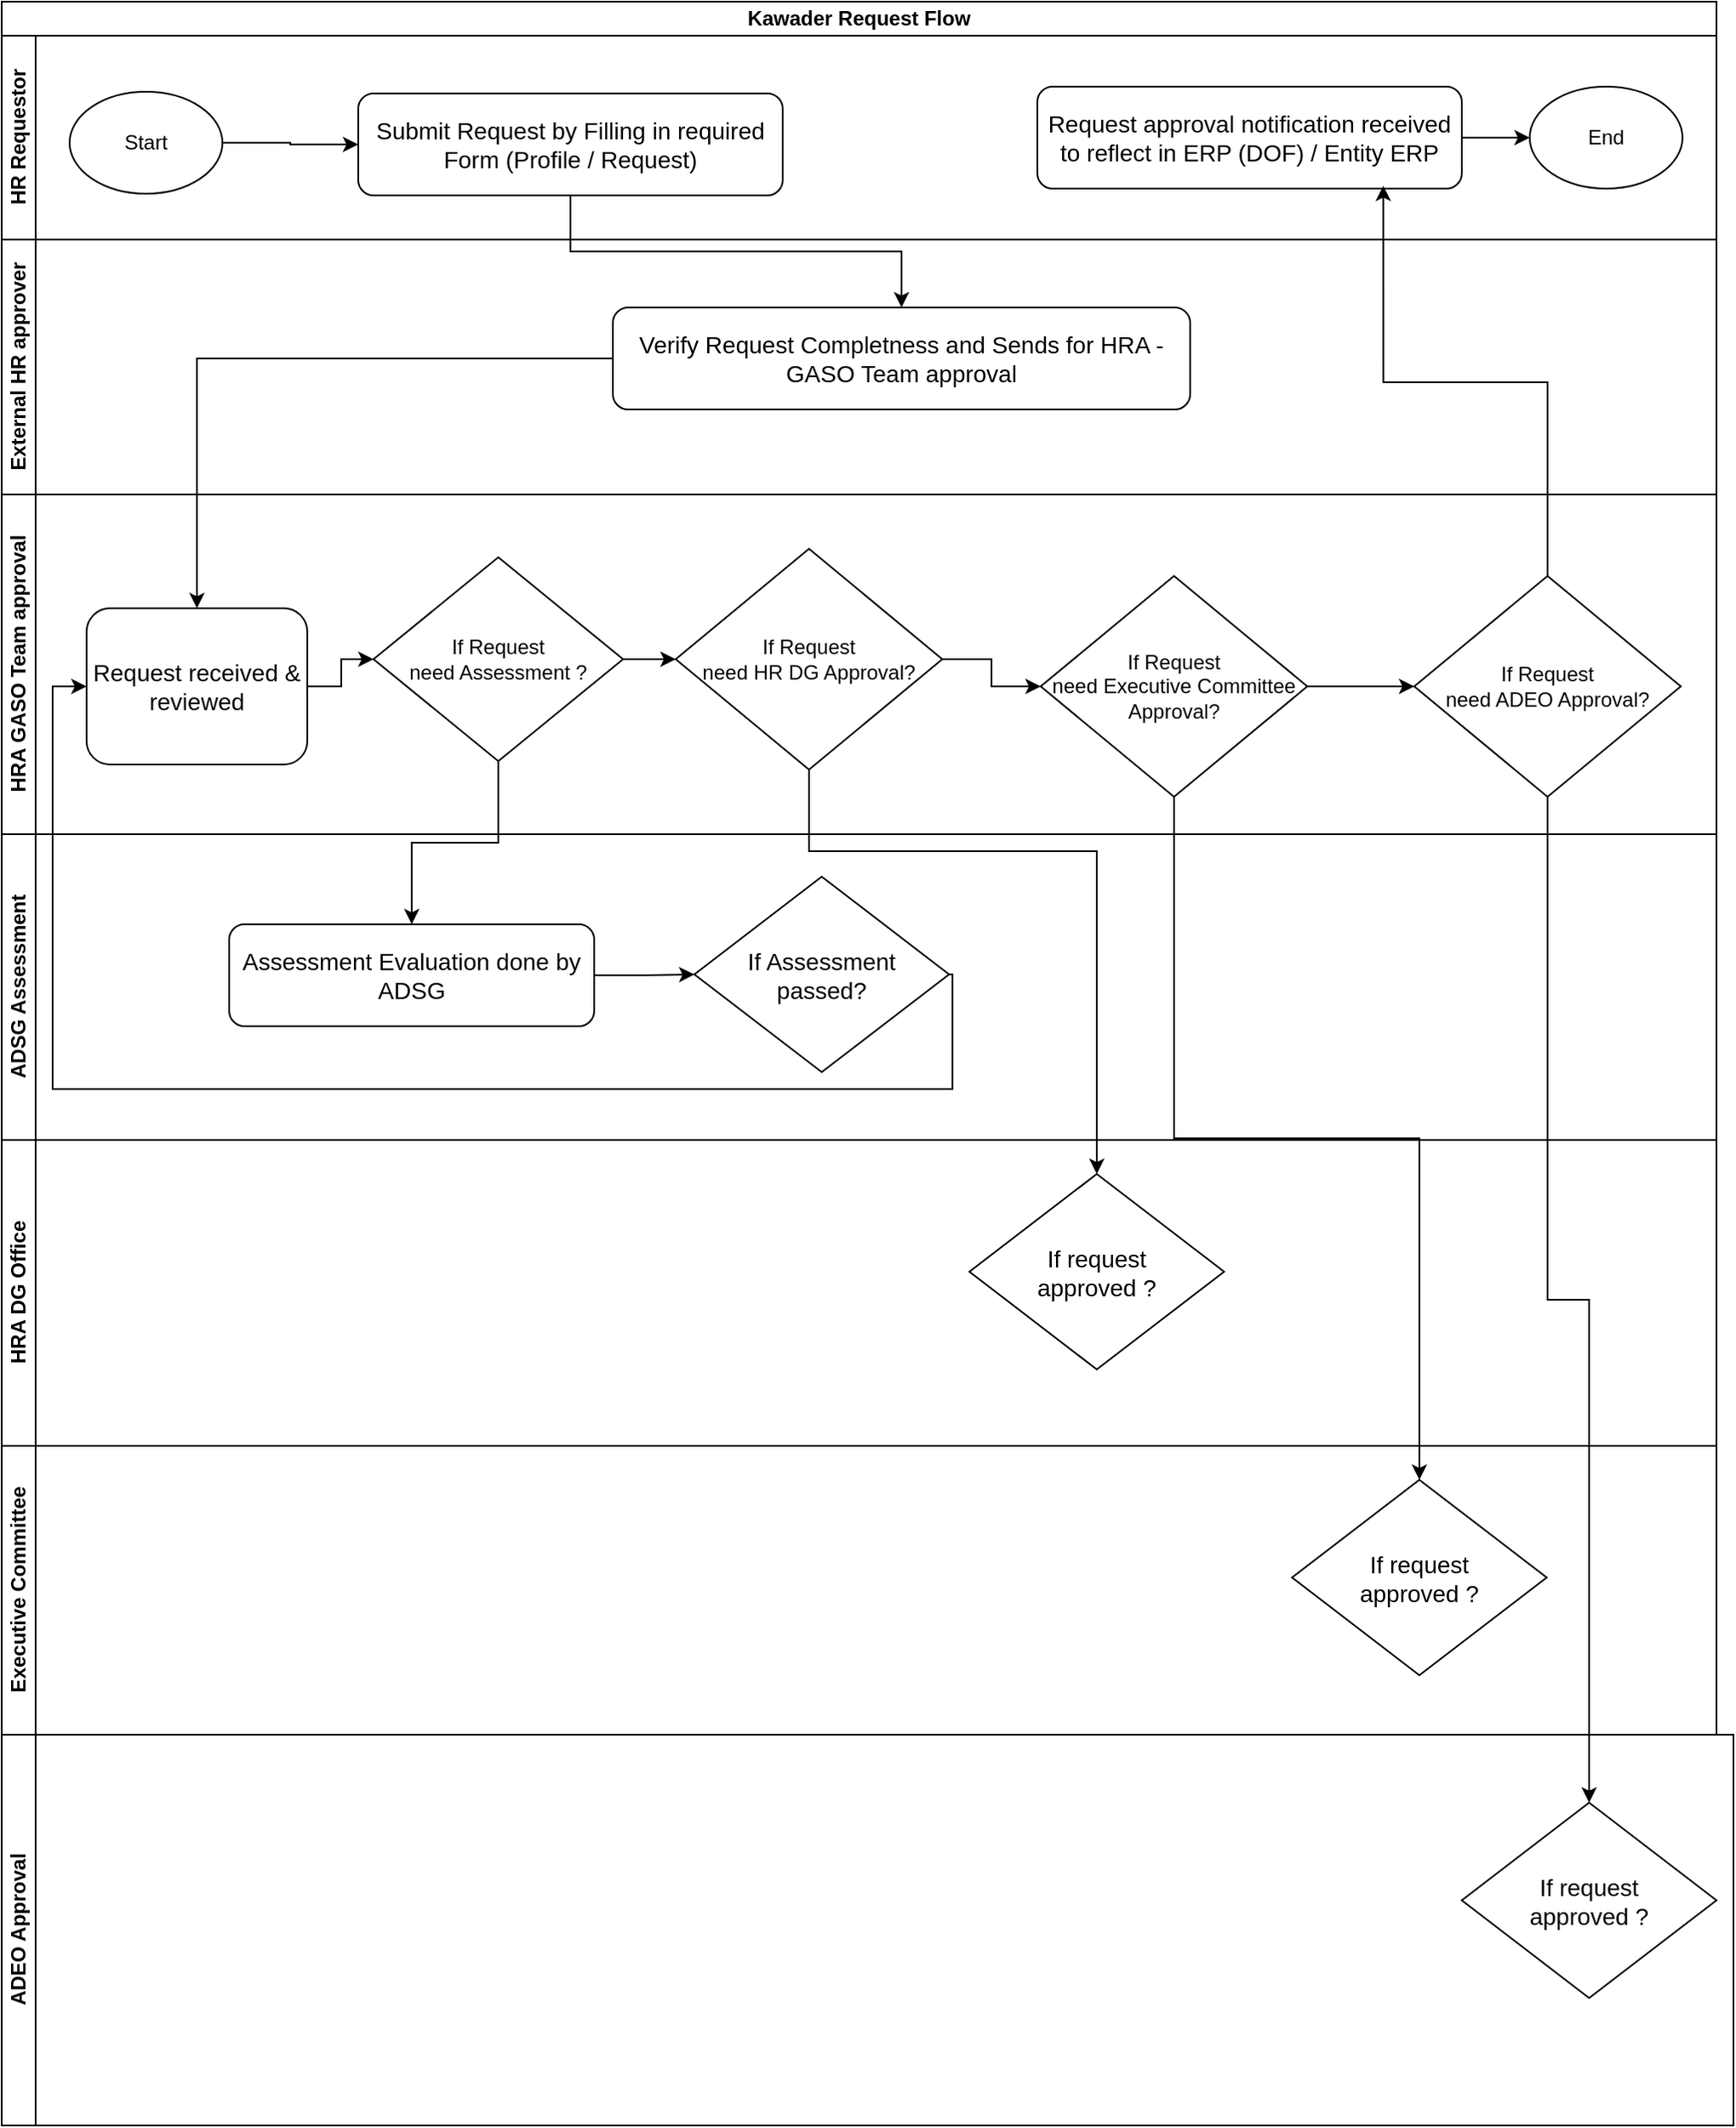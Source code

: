<mxfile version="21.6.6" type="github">
  <diagram name="Page-1" id="R57Mb9-A6zRh2QvA6tmR">
    <mxGraphModel dx="1292" dy="609" grid="1" gridSize="10" guides="1" tooltips="1" connect="1" arrows="1" fold="1" page="1" pageScale="1" pageWidth="850" pageHeight="1100" math="0" shadow="0">
      <root>
        <mxCell id="0" />
        <mxCell id="1" parent="0" />
        <mxCell id="n-1c5CnPWfBLFlBKGgeY-1" value="Kawader Request Flow" style="swimlane;html=1;childLayout=stackLayout;resizeParent=1;resizeParentMax=0;horizontal=1;startSize=20;horizontalStack=0;whiteSpace=wrap;" vertex="1" parent="1">
          <mxGeometry x="60" y="190" width="1010" height="490" as="geometry" />
        </mxCell>
        <mxCell id="n-1c5CnPWfBLFlBKGgeY-2" value="HR Requestor" style="swimlane;html=1;startSize=20;horizontal=0;" vertex="1" parent="n-1c5CnPWfBLFlBKGgeY-1">
          <mxGeometry y="20" width="1010" height="120" as="geometry" />
        </mxCell>
        <mxCell id="n-1c5CnPWfBLFlBKGgeY-22" value="&lt;font style=&quot;font-size: 14px;&quot;&gt;Submit Request by Filling in required Form (Profile / Request)&lt;/font&gt;" style="rounded=1;whiteSpace=wrap;html=1;" vertex="1" parent="n-1c5CnPWfBLFlBKGgeY-2">
          <mxGeometry x="210" y="34" width="250" height="60" as="geometry" />
        </mxCell>
        <mxCell id="n-1c5CnPWfBLFlBKGgeY-35" value="" style="edgeStyle=orthogonalEdgeStyle;rounded=0;orthogonalLoop=1;jettySize=auto;html=1;" edge="1" parent="n-1c5CnPWfBLFlBKGgeY-2" source="n-1c5CnPWfBLFlBKGgeY-31" target="n-1c5CnPWfBLFlBKGgeY-32">
          <mxGeometry relative="1" as="geometry" />
        </mxCell>
        <mxCell id="n-1c5CnPWfBLFlBKGgeY-31" value="&lt;font style=&quot;font-size: 14px;&quot;&gt;Request approval notification received to reflect in ERP (DOF) / Entity ERP&lt;/font&gt;" style="rounded=1;whiteSpace=wrap;html=1;" vertex="1" parent="n-1c5CnPWfBLFlBKGgeY-2">
          <mxGeometry x="610" y="30" width="250" height="60" as="geometry" />
        </mxCell>
        <mxCell id="n-1c5CnPWfBLFlBKGgeY-32" value="End" style="ellipse;whiteSpace=wrap;html=1;" vertex="1" parent="n-1c5CnPWfBLFlBKGgeY-2">
          <mxGeometry x="900" y="30" width="90" height="60" as="geometry" />
        </mxCell>
        <mxCell id="n-1c5CnPWfBLFlBKGgeY-34" value="" style="edgeStyle=orthogonalEdgeStyle;rounded=0;orthogonalLoop=1;jettySize=auto;html=1;" edge="1" parent="n-1c5CnPWfBLFlBKGgeY-2" source="n-1c5CnPWfBLFlBKGgeY-33" target="n-1c5CnPWfBLFlBKGgeY-22">
          <mxGeometry relative="1" as="geometry" />
        </mxCell>
        <mxCell id="n-1c5CnPWfBLFlBKGgeY-33" value="Start" style="ellipse;whiteSpace=wrap;html=1;" vertex="1" parent="n-1c5CnPWfBLFlBKGgeY-2">
          <mxGeometry x="40" y="33" width="90" height="60" as="geometry" />
        </mxCell>
        <mxCell id="n-1c5CnPWfBLFlBKGgeY-3" value="External HR approver" style="swimlane;html=1;startSize=20;horizontal=0;" vertex="1" parent="n-1c5CnPWfBLFlBKGgeY-1">
          <mxGeometry y="140" width="1010" height="150" as="geometry" />
        </mxCell>
        <mxCell id="n-1c5CnPWfBLFlBKGgeY-23" value="&lt;font style=&quot;font-size: 14px;&quot;&gt;Verify Request Completness and Sends for HRA - GASO Team approval&lt;/font&gt;" style="rounded=1;whiteSpace=wrap;html=1;" vertex="1" parent="n-1c5CnPWfBLFlBKGgeY-3">
          <mxGeometry x="360" y="40" width="340" height="60" as="geometry" />
        </mxCell>
        <mxCell id="n-1c5CnPWfBLFlBKGgeY-4" value="HRA GASO Team approval" style="swimlane;html=1;startSize=20;horizontal=0;align=center;" vertex="1" parent="n-1c5CnPWfBLFlBKGgeY-1">
          <mxGeometry y="290" width="1010" height="200" as="geometry" />
        </mxCell>
        <mxCell id="n-1c5CnPWfBLFlBKGgeY-42" style="edgeStyle=orthogonalEdgeStyle;rounded=0;orthogonalLoop=1;jettySize=auto;html=1;entryX=0;entryY=0.5;entryDx=0;entryDy=0;" edge="1" parent="n-1c5CnPWfBLFlBKGgeY-4" source="n-1c5CnPWfBLFlBKGgeY-10" target="n-1c5CnPWfBLFlBKGgeY-19">
          <mxGeometry relative="1" as="geometry" />
        </mxCell>
        <mxCell id="n-1c5CnPWfBLFlBKGgeY-10" value="If Request &lt;br&gt;need Assessment ?" style="rhombus;whiteSpace=wrap;html=1;" vertex="1" parent="n-1c5CnPWfBLFlBKGgeY-4">
          <mxGeometry x="219" y="37" width="147" height="120" as="geometry" />
        </mxCell>
        <mxCell id="n-1c5CnPWfBLFlBKGgeY-43" style="edgeStyle=orthogonalEdgeStyle;rounded=0;orthogonalLoop=1;jettySize=auto;html=1;entryX=0;entryY=0.5;entryDx=0;entryDy=0;" edge="1" parent="n-1c5CnPWfBLFlBKGgeY-4" source="n-1c5CnPWfBLFlBKGgeY-19" target="n-1c5CnPWfBLFlBKGgeY-20">
          <mxGeometry relative="1" as="geometry" />
        </mxCell>
        <mxCell id="n-1c5CnPWfBLFlBKGgeY-19" value="If Request &lt;br&gt;need HR DG Approval?" style="rhombus;whiteSpace=wrap;html=1;" vertex="1" parent="n-1c5CnPWfBLFlBKGgeY-4">
          <mxGeometry x="397" y="32" width="157" height="130" as="geometry" />
        </mxCell>
        <mxCell id="n-1c5CnPWfBLFlBKGgeY-44" value="" style="edgeStyle=orthogonalEdgeStyle;rounded=0;orthogonalLoop=1;jettySize=auto;html=1;" edge="1" parent="n-1c5CnPWfBLFlBKGgeY-4" source="n-1c5CnPWfBLFlBKGgeY-20" target="n-1c5CnPWfBLFlBKGgeY-21">
          <mxGeometry relative="1" as="geometry" />
        </mxCell>
        <mxCell id="n-1c5CnPWfBLFlBKGgeY-20" value="If Request &lt;br&gt;need Executive Committee Approval?" style="rhombus;whiteSpace=wrap;html=1;" vertex="1" parent="n-1c5CnPWfBLFlBKGgeY-4">
          <mxGeometry x="612" y="48" width="157" height="130" as="geometry" />
        </mxCell>
        <mxCell id="n-1c5CnPWfBLFlBKGgeY-21" value="If Request &lt;br&gt;need ADEO Approval?" style="rhombus;whiteSpace=wrap;html=1;" vertex="1" parent="n-1c5CnPWfBLFlBKGgeY-4">
          <mxGeometry x="832" y="48" width="157" height="130" as="geometry" />
        </mxCell>
        <mxCell id="n-1c5CnPWfBLFlBKGgeY-40" style="edgeStyle=orthogonalEdgeStyle;rounded=0;orthogonalLoop=1;jettySize=auto;html=1;entryX=0;entryY=0.5;entryDx=0;entryDy=0;" edge="1" parent="n-1c5CnPWfBLFlBKGgeY-4" source="n-1c5CnPWfBLFlBKGgeY-38" target="n-1c5CnPWfBLFlBKGgeY-10">
          <mxGeometry relative="1" as="geometry" />
        </mxCell>
        <mxCell id="n-1c5CnPWfBLFlBKGgeY-38" value="&lt;font style=&quot;font-size: 14px;&quot;&gt;Request received &amp;amp; reviewed&lt;/font&gt;" style="rounded=1;whiteSpace=wrap;html=1;" vertex="1" parent="n-1c5CnPWfBLFlBKGgeY-4">
          <mxGeometry x="50" y="67" width="130" height="92" as="geometry" />
        </mxCell>
        <mxCell id="n-1c5CnPWfBLFlBKGgeY-25" style="edgeStyle=orthogonalEdgeStyle;rounded=0;orthogonalLoop=1;jettySize=auto;html=1;entryX=0.5;entryY=0;entryDx=0;entryDy=0;" edge="1" parent="n-1c5CnPWfBLFlBKGgeY-1" source="n-1c5CnPWfBLFlBKGgeY-22" target="n-1c5CnPWfBLFlBKGgeY-23">
          <mxGeometry relative="1" as="geometry" />
        </mxCell>
        <mxCell id="n-1c5CnPWfBLFlBKGgeY-26" style="edgeStyle=orthogonalEdgeStyle;rounded=0;orthogonalLoop=1;jettySize=auto;html=1;entryX=0.5;entryY=0;entryDx=0;entryDy=0;" edge="1" parent="n-1c5CnPWfBLFlBKGgeY-1" source="n-1c5CnPWfBLFlBKGgeY-23" target="n-1c5CnPWfBLFlBKGgeY-38">
          <mxGeometry relative="1" as="geometry" />
        </mxCell>
        <mxCell id="n-1c5CnPWfBLFlBKGgeY-45" style="edgeStyle=orthogonalEdgeStyle;rounded=0;orthogonalLoop=1;jettySize=auto;html=1;entryX=0.815;entryY=0.972;entryDx=0;entryDy=0;entryPerimeter=0;" edge="1" parent="n-1c5CnPWfBLFlBKGgeY-1" source="n-1c5CnPWfBLFlBKGgeY-21" target="n-1c5CnPWfBLFlBKGgeY-31">
          <mxGeometry relative="1" as="geometry" />
        </mxCell>
        <mxCell id="n-1c5CnPWfBLFlBKGgeY-9" value="HRA DG Office" style="swimlane;html=1;startSize=20;horizontal=0;" vertex="1" parent="1">
          <mxGeometry x="60" y="860" width="1010" height="180" as="geometry" />
        </mxCell>
        <mxCell id="n-1c5CnPWfBLFlBKGgeY-28" value="&lt;font style=&quot;font-size: 14px;&quot;&gt;If request &lt;br&gt;approved ?&lt;/font&gt;" style="rhombus;whiteSpace=wrap;html=1;" vertex="1" parent="n-1c5CnPWfBLFlBKGgeY-9">
          <mxGeometry x="570" y="20" width="150" height="115" as="geometry" />
        </mxCell>
        <mxCell id="n-1c5CnPWfBLFlBKGgeY-16" value="ADEO Approval" style="swimlane;html=1;startSize=20;horizontal=0;" vertex="1" parent="1">
          <mxGeometry x="60" y="1210" width="1020" height="230" as="geometry" />
        </mxCell>
        <mxCell id="n-1c5CnPWfBLFlBKGgeY-30" value="&lt;font style=&quot;font-size: 14px;&quot;&gt;If request &lt;br&gt;approved ?&lt;/font&gt;" style="rhombus;whiteSpace=wrap;html=1;" vertex="1" parent="n-1c5CnPWfBLFlBKGgeY-16">
          <mxGeometry x="860" y="40" width="150" height="115" as="geometry" />
        </mxCell>
        <mxCell id="n-1c5CnPWfBLFlBKGgeY-12" value="ADSG Assessment" style="swimlane;html=1;startSize=20;horizontal=0;" vertex="1" parent="1">
          <mxGeometry x="60" y="680" width="1010" height="180" as="geometry" />
        </mxCell>
        <mxCell id="n-1c5CnPWfBLFlBKGgeY-15" value="&lt;font style=&quot;font-size: 14px;&quot;&gt;If Assessment &lt;br&gt;passed?&lt;/font&gt;" style="rhombus;whiteSpace=wrap;html=1;" vertex="1" parent="n-1c5CnPWfBLFlBKGgeY-12">
          <mxGeometry x="408" y="25" width="150" height="115" as="geometry" />
        </mxCell>
        <mxCell id="n-1c5CnPWfBLFlBKGgeY-36" value="" style="edgeStyle=orthogonalEdgeStyle;rounded=0;orthogonalLoop=1;jettySize=auto;html=1;" edge="1" parent="n-1c5CnPWfBLFlBKGgeY-12" source="n-1c5CnPWfBLFlBKGgeY-24" target="n-1c5CnPWfBLFlBKGgeY-15">
          <mxGeometry relative="1" as="geometry" />
        </mxCell>
        <mxCell id="n-1c5CnPWfBLFlBKGgeY-24" value="&lt;font style=&quot;font-size: 14px;&quot;&gt;Assessment Evaluation done by ADSG&lt;/font&gt;" style="rounded=1;whiteSpace=wrap;html=1;" vertex="1" parent="n-1c5CnPWfBLFlBKGgeY-12">
          <mxGeometry x="134" y="53" width="215" height="60" as="geometry" />
        </mxCell>
        <mxCell id="n-1c5CnPWfBLFlBKGgeY-27" style="edgeStyle=orthogonalEdgeStyle;rounded=0;orthogonalLoop=1;jettySize=auto;html=1;entryX=0.5;entryY=0;entryDx=0;entryDy=0;" edge="1" parent="1" source="n-1c5CnPWfBLFlBKGgeY-10" target="n-1c5CnPWfBLFlBKGgeY-24">
          <mxGeometry relative="1" as="geometry" />
        </mxCell>
        <mxCell id="n-1c5CnPWfBLFlBKGgeY-41" style="edgeStyle=orthogonalEdgeStyle;rounded=0;orthogonalLoop=1;jettySize=auto;html=1;entryX=0;entryY=0.5;entryDx=0;entryDy=0;" edge="1" parent="1" source="n-1c5CnPWfBLFlBKGgeY-15" target="n-1c5CnPWfBLFlBKGgeY-38">
          <mxGeometry relative="1" as="geometry">
            <Array as="points">
              <mxPoint x="620" y="763" />
              <mxPoint x="620" y="830" />
              <mxPoint x="90" y="830" />
              <mxPoint x="90" y="593" />
            </Array>
          </mxGeometry>
        </mxCell>
        <mxCell id="n-1c5CnPWfBLFlBKGgeY-17" value="Executive Committee" style="swimlane;html=1;startSize=20;horizontal=0;" vertex="1" parent="1">
          <mxGeometry x="60" y="1040" width="1010" height="170" as="geometry" />
        </mxCell>
        <mxCell id="n-1c5CnPWfBLFlBKGgeY-29" value="&lt;font style=&quot;font-size: 14px;&quot;&gt;If request &lt;br&gt;approved ?&lt;/font&gt;" style="rhombus;whiteSpace=wrap;html=1;" vertex="1" parent="n-1c5CnPWfBLFlBKGgeY-17">
          <mxGeometry x="760" y="20" width="150" height="115" as="geometry" />
        </mxCell>
        <mxCell id="n-1c5CnPWfBLFlBKGgeY-46" style="edgeStyle=orthogonalEdgeStyle;rounded=0;orthogonalLoop=1;jettySize=auto;html=1;entryX=0.5;entryY=0;entryDx=0;entryDy=0;exitX=0.5;exitY=1;exitDx=0;exitDy=0;" edge="1" parent="1" source="n-1c5CnPWfBLFlBKGgeY-19" target="n-1c5CnPWfBLFlBKGgeY-28">
          <mxGeometry relative="1" as="geometry">
            <Array as="points">
              <mxPoint x="536" y="690" />
              <mxPoint x="705" y="690" />
            </Array>
          </mxGeometry>
        </mxCell>
        <mxCell id="n-1c5CnPWfBLFlBKGgeY-47" style="edgeStyle=orthogonalEdgeStyle;rounded=0;orthogonalLoop=1;jettySize=auto;html=1;entryX=0.5;entryY=0;entryDx=0;entryDy=0;" edge="1" parent="1" source="n-1c5CnPWfBLFlBKGgeY-20" target="n-1c5CnPWfBLFlBKGgeY-29">
          <mxGeometry relative="1" as="geometry" />
        </mxCell>
        <mxCell id="n-1c5CnPWfBLFlBKGgeY-48" style="edgeStyle=orthogonalEdgeStyle;rounded=0;orthogonalLoop=1;jettySize=auto;html=1;entryX=0.5;entryY=0;entryDx=0;entryDy=0;" edge="1" parent="1" source="n-1c5CnPWfBLFlBKGgeY-21" target="n-1c5CnPWfBLFlBKGgeY-30">
          <mxGeometry relative="1" as="geometry" />
        </mxCell>
      </root>
    </mxGraphModel>
  </diagram>
</mxfile>
